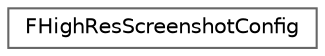 digraph "Graphical Class Hierarchy"
{
 // INTERACTIVE_SVG=YES
 // LATEX_PDF_SIZE
  bgcolor="transparent";
  edge [fontname=Helvetica,fontsize=10,labelfontname=Helvetica,labelfontsize=10];
  node [fontname=Helvetica,fontsize=10,shape=box,height=0.2,width=0.4];
  rankdir="LR";
  Node0 [id="Node000000",label="FHighResScreenshotConfig",height=0.2,width=0.4,color="grey40", fillcolor="white", style="filled",URL="$d8/dba/structFHighResScreenshotConfig.html",tooltip=" "];
}
